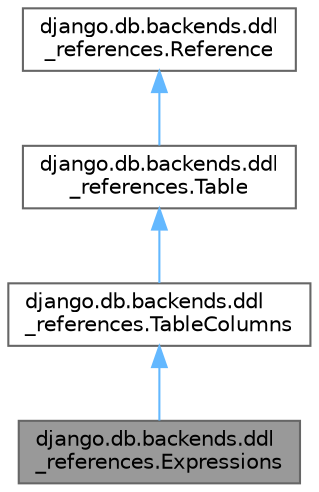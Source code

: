 digraph "django.db.backends.ddl_references.Expressions"
{
 // LATEX_PDF_SIZE
  bgcolor="transparent";
  edge [fontname=Helvetica,fontsize=10,labelfontname=Helvetica,labelfontsize=10];
  node [fontname=Helvetica,fontsize=10,shape=box,height=0.2,width=0.4];
  Node1 [id="Node000001",label="django.db.backends.ddl\l_references.Expressions",height=0.2,width=0.4,color="gray40", fillcolor="grey60", style="filled", fontcolor="black",tooltip=" "];
  Node2 -> Node1 [id="edge1_Node000001_Node000002",dir="back",color="steelblue1",style="solid",tooltip=" "];
  Node2 [id="Node000002",label="django.db.backends.ddl\l_references.TableColumns",height=0.2,width=0.4,color="gray40", fillcolor="white", style="filled",URL="$classdjango_1_1db_1_1backends_1_1ddl__references_1_1_table_columns.html",tooltip=" "];
  Node3 -> Node2 [id="edge2_Node000002_Node000003",dir="back",color="steelblue1",style="solid",tooltip=" "];
  Node3 [id="Node000003",label="django.db.backends.ddl\l_references.Table",height=0.2,width=0.4,color="gray40", fillcolor="white", style="filled",URL="$classdjango_1_1db_1_1backends_1_1ddl__references_1_1_table.html",tooltip=" "];
  Node4 -> Node3 [id="edge3_Node000003_Node000004",dir="back",color="steelblue1",style="solid",tooltip=" "];
  Node4 [id="Node000004",label="django.db.backends.ddl\l_references.Reference",height=0.2,width=0.4,color="gray40", fillcolor="white", style="filled",URL="$classdjango_1_1db_1_1backends_1_1ddl__references_1_1_reference.html",tooltip=" "];
}
